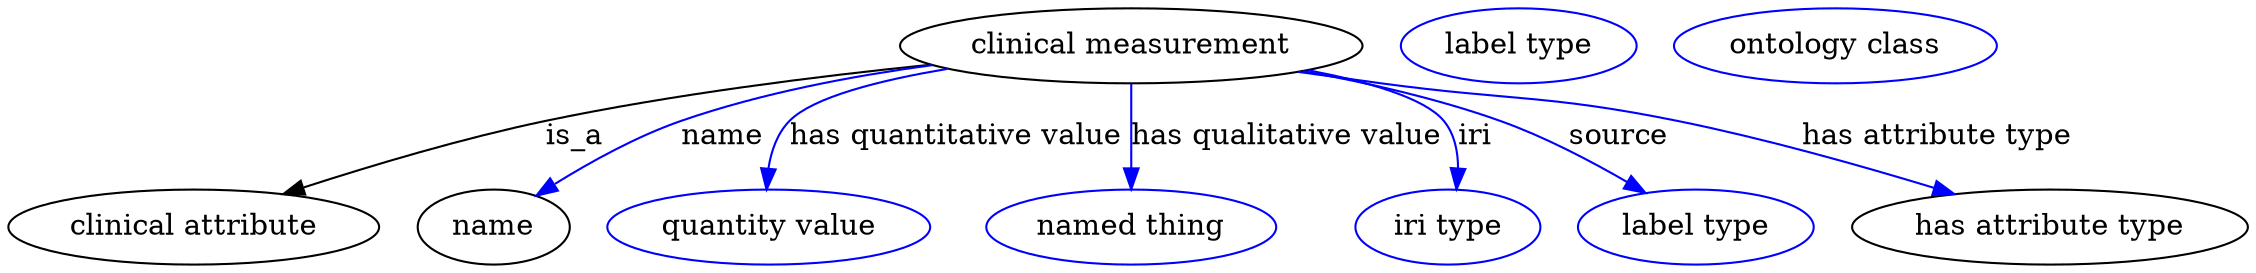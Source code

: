 digraph {
	graph [bb="0,0,1072.9,123"];
	node [label="\N"];
	"clinical measurement"	 [height=0.5,
		label="clinical measurement",
		pos="538.04,105",
		width=3.0872];
	"clinical attribute"	 [height=0.5,
		pos="89.042,18",
		width=2.4734];
	"clinical measurement" -> "clinical attribute"	 [label=is_a,
		lp="273.04,61.5",
		pos="e,133.98,33.672 440.22,96.325 386.4,90.565 318.63,81.694 259.04,69 219.99,60.68 176.91,47.714 143.89,36.938"];
	name	 [height=0.5,
		pos="232.04,18",
		width=1.011];
	"clinical measurement" -> name	 [color=blue,
		label=name,
		lp="342.04,61.5",
		pos="e,253.2,32.835 441.06,96.185 403.18,90.856 359.85,82.389 322.04,69 300.9,61.514 278.97,49.196 262.05,38.541",
		style=solid];
	"has quantitative value"	 [color=blue,
		height=0.5,
		label="quantity value",
		pos="364.04,18",
		width=2.1484];
	"clinical measurement" -> "has quantitative value"	 [color=blue,
		label="has quantitative value",
		lp="454.04,61.5",
		pos="e,362.95,36.311 448.46,94.179 416.24,88.496 385.1,80.307 374.04,69 368.19,63.012 365.26,54.663 363.91,46.451",
		style=solid];
	"has qualitative value"	 [color=blue,
		height=0.5,
		label="named thing",
		pos="538.04,18",
		width=1.9318];
	"clinical measurement" -> "has qualitative value"	 [color=blue,
		label="has qualitative value",
		lp="612.54,61.5",
		pos="e,538.04,36.003 538.04,86.974 538.04,75.192 538.04,59.561 538.04,46.158",
		style=solid];
	iri	 [color=blue,
		height=0.5,
		label="iri type",
		pos="690.04,18",
		width=1.2277];
	"clinical measurement" -> iri	 [color=blue,
		label=iri,
		lp="703.04,61.5",
		pos="e,694.31,35.941 624.14,93.464 652.54,87.801 679.16,79.817 688.04,69 693.26,62.643 694.96,54.192 695,46",
		style=solid];
	source	 [color=blue,
		height=0.5,
		label="label type",
		pos="809.04,18",
		width=1.5707];
	"clinical measurement" -> source	 [color=blue,
		label=source,
		lp="772.54,61.5",
		pos="e,784.07,34.211 622.29,93.13 652.12,87.558 685.57,79.72 715.04,69 735.99,61.379 757.97,49.688 775.4,39.421",
		style=solid];
	"has attribute type"	 [height=0.5,
		pos="978.04,18",
		width=2.6359];
	"clinical measurement" -> "has attribute type"	 [color=blue,
		label="has attribute type",
		lp="926.04,61.5",
		pos="e,930.84,33.771 619.01,92.587 632.06,90.665 645.42,88.741 658.04,87 721.5,78.248 738.3,81.907 801.04,69 841.67,60.643 886.56,47.663 \
920.97,36.89",
		style=solid];
	attribute_name	 [color=blue,
		height=0.5,
		label="label type",
		pos="724.04,105",
		width=1.5707];
	"clinical measurement_has attribute type"	 [color=blue,
		height=0.5,
		label="ontology class",
		pos="876.04,105",
		width=2.1484];
}
